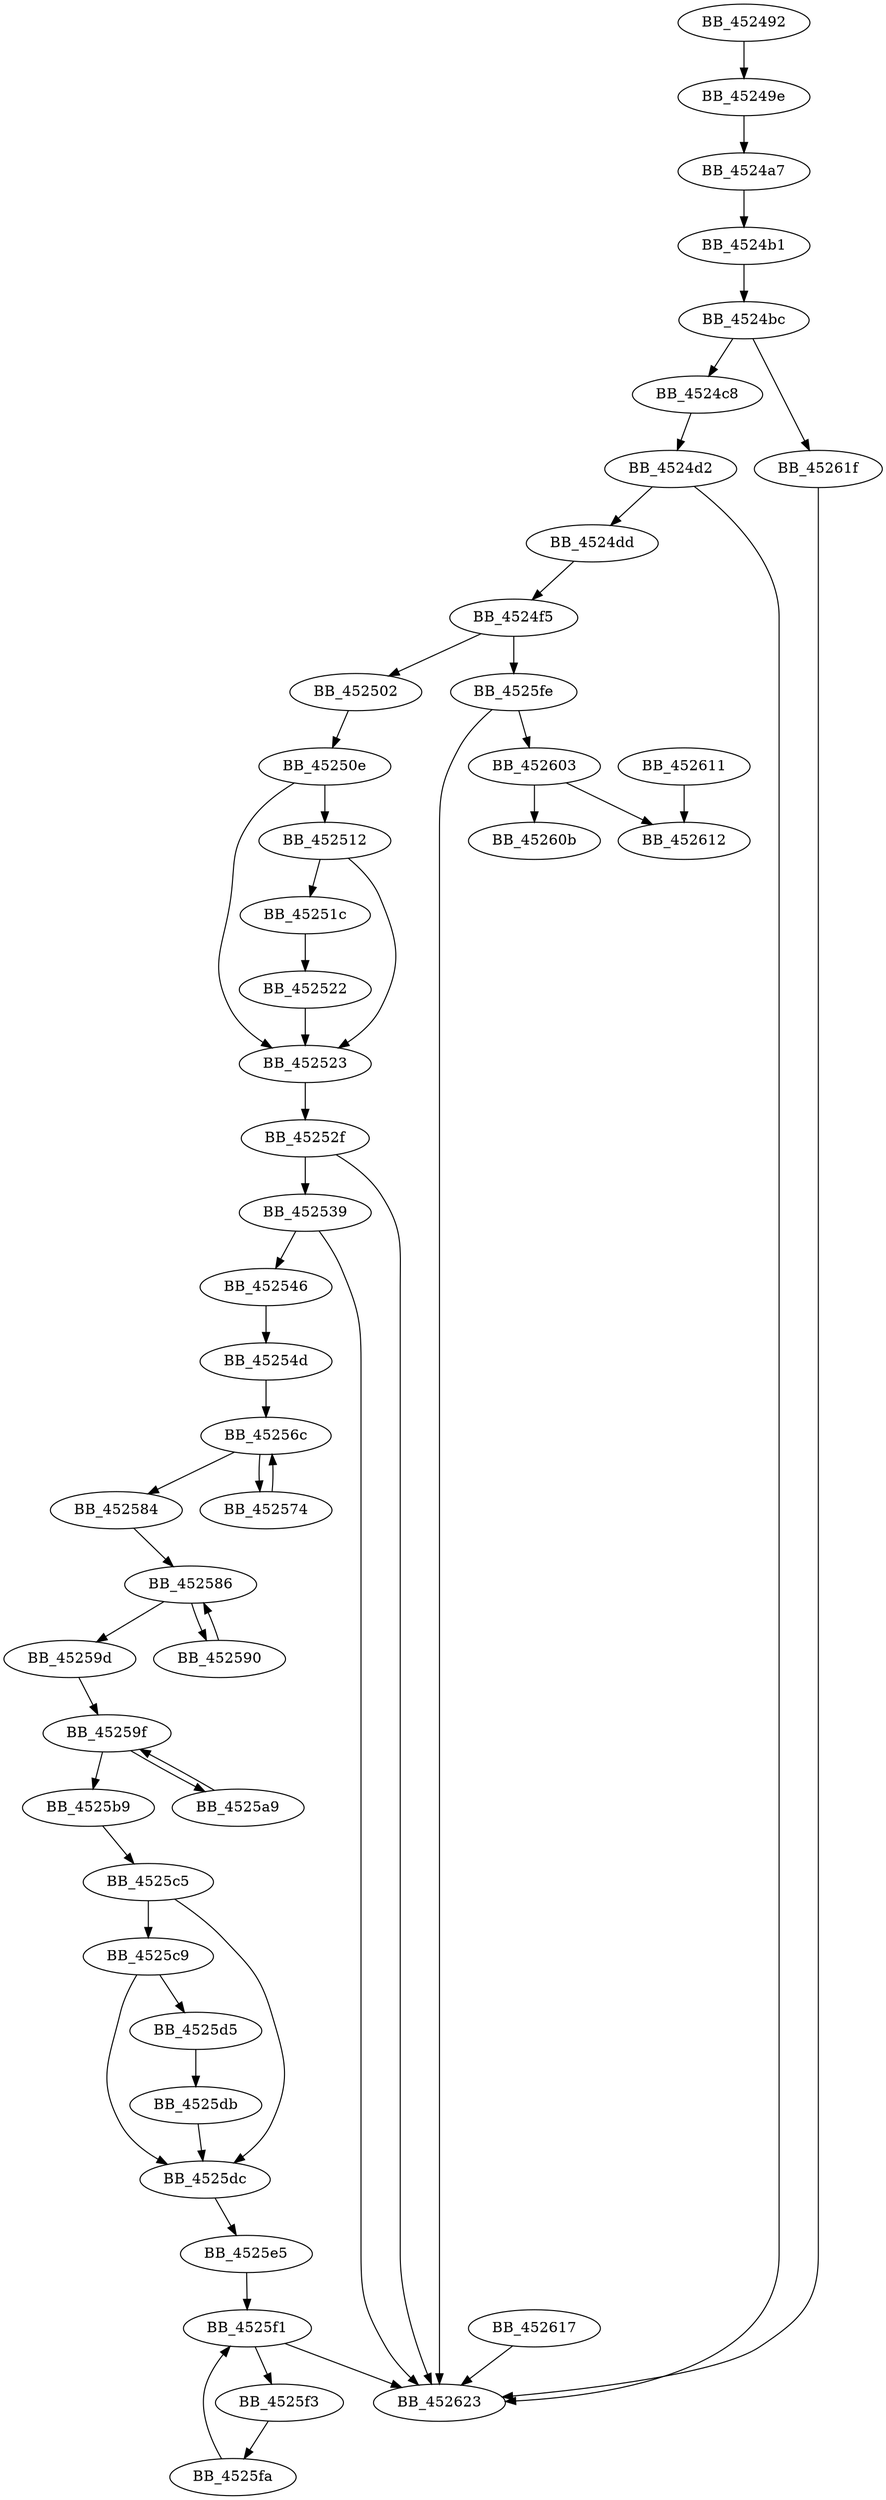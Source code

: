 DiGraph sub_452492{
BB_452492->BB_45249e
BB_45249e->BB_4524a7
BB_4524a7->BB_4524b1
BB_4524b1->BB_4524bc
BB_4524bc->BB_4524c8
BB_4524bc->BB_45261f
BB_4524c8->BB_4524d2
BB_4524d2->BB_4524dd
BB_4524d2->BB_452623
BB_4524dd->BB_4524f5
BB_4524f5->BB_452502
BB_4524f5->BB_4525fe
BB_452502->BB_45250e
BB_45250e->BB_452512
BB_45250e->BB_452523
BB_452512->BB_45251c
BB_452512->BB_452523
BB_45251c->BB_452522
BB_452522->BB_452523
BB_452523->BB_45252f
BB_45252f->BB_452539
BB_45252f->BB_452623
BB_452539->BB_452546
BB_452539->BB_452623
BB_452546->BB_45254d
BB_45254d->BB_45256c
BB_45256c->BB_452574
BB_45256c->BB_452584
BB_452574->BB_45256c
BB_452584->BB_452586
BB_452586->BB_452590
BB_452586->BB_45259d
BB_452590->BB_452586
BB_45259d->BB_45259f
BB_45259f->BB_4525a9
BB_45259f->BB_4525b9
BB_4525a9->BB_45259f
BB_4525b9->BB_4525c5
BB_4525c5->BB_4525c9
BB_4525c5->BB_4525dc
BB_4525c9->BB_4525d5
BB_4525c9->BB_4525dc
BB_4525d5->BB_4525db
BB_4525db->BB_4525dc
BB_4525dc->BB_4525e5
BB_4525e5->BB_4525f1
BB_4525f1->BB_4525f3
BB_4525f1->BB_452623
BB_4525f3->BB_4525fa
BB_4525fa->BB_4525f1
BB_4525fe->BB_452603
BB_4525fe->BB_452623
BB_452603->BB_45260b
BB_452603->BB_452612
BB_452611->BB_452612
BB_452617->BB_452623
BB_45261f->BB_452623
}

